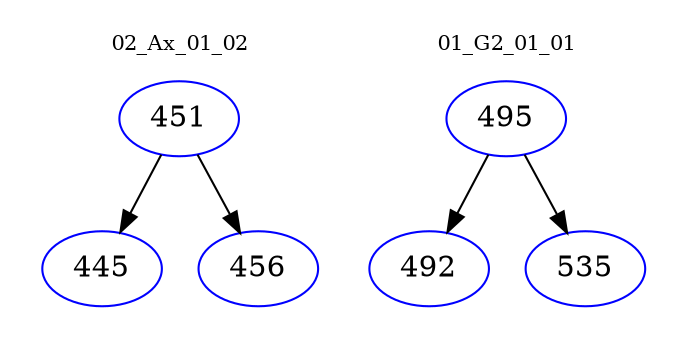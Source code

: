 digraph{
subgraph cluster_0 {
color = white
label = "02_Ax_01_02";
fontsize=10;
T0_451 [label="451", color="blue"]
T0_451 -> T0_445 [color="black"]
T0_445 [label="445", color="blue"]
T0_451 -> T0_456 [color="black"]
T0_456 [label="456", color="blue"]
}
subgraph cluster_1 {
color = white
label = "01_G2_01_01";
fontsize=10;
T1_495 [label="495", color="blue"]
T1_495 -> T1_492 [color="black"]
T1_492 [label="492", color="blue"]
T1_495 -> T1_535 [color="black"]
T1_535 [label="535", color="blue"]
}
}
